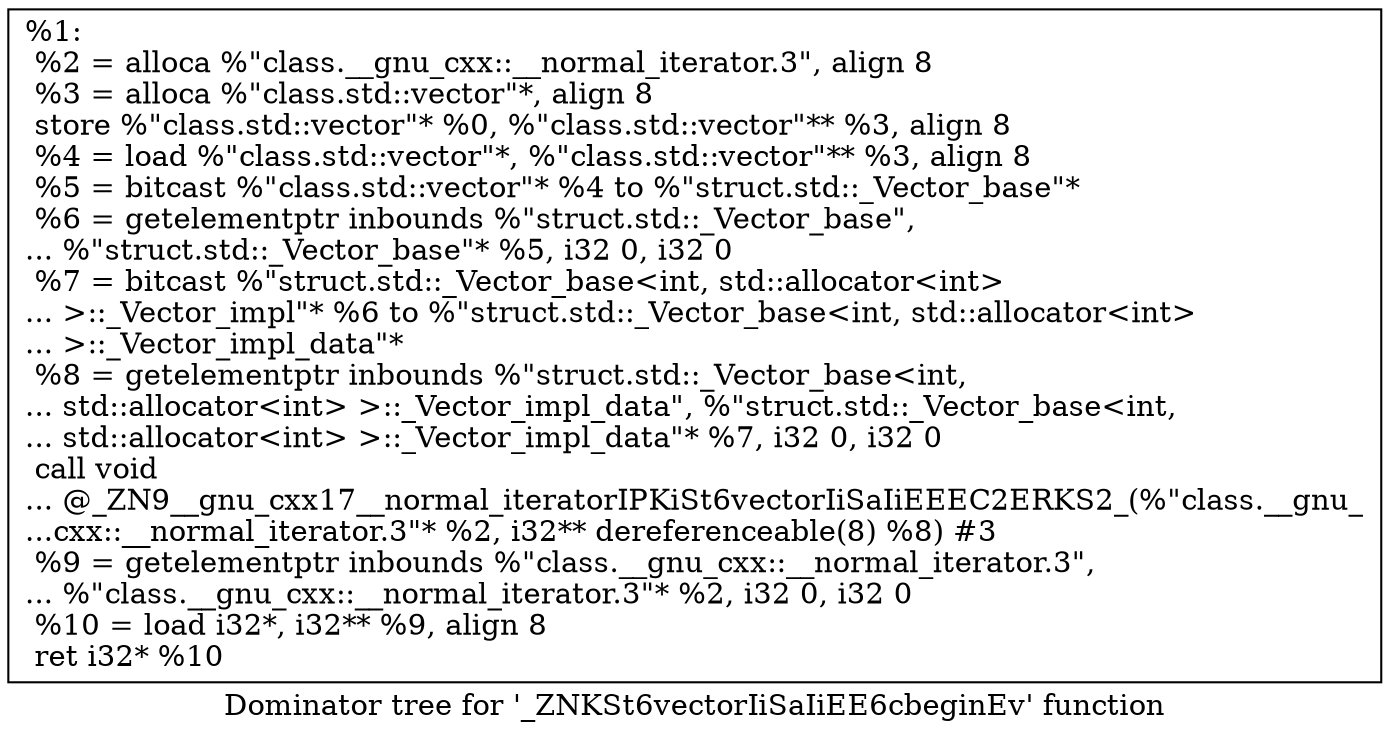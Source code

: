 digraph "Dominator tree for '_ZNKSt6vectorIiSaIiEE6cbeginEv' function" {
	label="Dominator tree for '_ZNKSt6vectorIiSaIiEE6cbeginEv' function";

	Node0x1476400 [shape=record,label="{%1:\l  %2 = alloca %\"class.__gnu_cxx::__normal_iterator.3\", align 8\l  %3 = alloca %\"class.std::vector\"*, align 8\l  store %\"class.std::vector\"* %0, %\"class.std::vector\"** %3, align 8\l  %4 = load %\"class.std::vector\"*, %\"class.std::vector\"** %3, align 8\l  %5 = bitcast %\"class.std::vector\"* %4 to %\"struct.std::_Vector_base\"*\l  %6 = getelementptr inbounds %\"struct.std::_Vector_base\",\l... %\"struct.std::_Vector_base\"* %5, i32 0, i32 0\l  %7 = bitcast %\"struct.std::_Vector_base\<int, std::allocator\<int\>\l... \>::_Vector_impl\"* %6 to %\"struct.std::_Vector_base\<int, std::allocator\<int\>\l... \>::_Vector_impl_data\"*\l  %8 = getelementptr inbounds %\"struct.std::_Vector_base\<int,\l... std::allocator\<int\> \>::_Vector_impl_data\", %\"struct.std::_Vector_base\<int,\l... std::allocator\<int\> \>::_Vector_impl_data\"* %7, i32 0, i32 0\l  call void\l... @_ZN9__gnu_cxx17__normal_iteratorIPKiSt6vectorIiSaIiEEEC2ERKS2_(%\"class.__gnu_\l...cxx::__normal_iterator.3\"* %2, i32** dereferenceable(8) %8) #3\l  %9 = getelementptr inbounds %\"class.__gnu_cxx::__normal_iterator.3\",\l... %\"class.__gnu_cxx::__normal_iterator.3\"* %2, i32 0, i32 0\l  %10 = load i32*, i32** %9, align 8\l  ret i32* %10\l}"];
}
